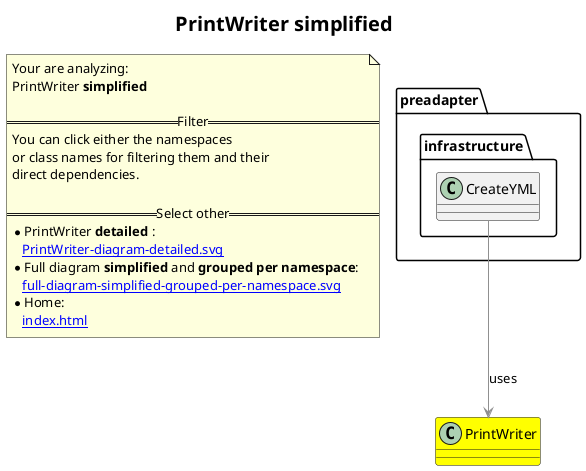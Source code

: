 @startuml
title <size:20>PrintWriter **simplified** </size>
note "Your are analyzing:\nPrintWriter **simplified** \n\n==Filter==\nYou can click either the namespaces \nor class names for filtering them and their\ndirect dependencies.\n\n==Select other==\n* PrintWriter **detailed** :\n   [[PrintWriter-diagram-detailed.svg]]\n* Full diagram **simplified** and **grouped per namespace**:\n   [[full-diagram-simplified-grouped-per-namespace.svg]]\n* Home:\n   [[index.html]]" as FloatingNote
class PrintWriter [[PrintWriter-diagram-simplified.svg]] #yellow {
}
  class preadapter.infrastructure.CreateYML [[preadapter.infrastructure.CreateYML-diagram-simplified.svg]]  {
  }
 ' *************************************** 
 ' *************************************** 
 ' *************************************** 
' Class relations extracted from namespace:
' 
' Class relations extracted from namespace:
' preadapter.infrastructure
preadapter.infrastructure.CreateYML -[#909090]-> PrintWriter  : uses 
@enduml